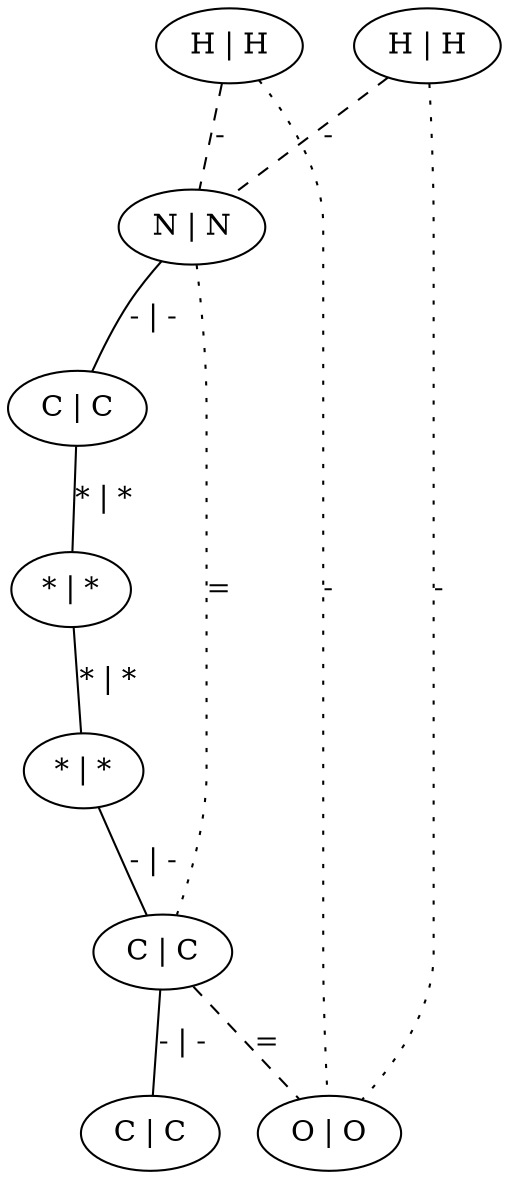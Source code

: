 graph G {
	0 [ label="H | H" ]
	1 [ label="H | H" ]
	2 [ label="N | N" ]
	3 [ label="C | C" ]
	4 [ label="* | *" ]
	5 [ label="* | *" ]
	6 [ label="C | C" ]
	7 [ label="C | C" ]
	8 [ label="O | O" ]
	0 -- 2 [ style=dashed label="-" ]
	0 -- 8 [ style=dotted label="-" ]
	1 -- 2 [ style=dashed label="-" ]
	1 -- 8 [ style=dotted label="-" ]
	2 -- 3 [ label="- | -" ]
	2 -- 6 [ style=dotted label="=" ]
	3 -- 4 [ label="* | *" ]
	4 -- 5 [ label="* | *" ]
	5 -- 6 [ label="- | -" ]
	6 -- 7 [ label="- | -" ]
	6 -- 8 [ style=dashed label="=" ]
}
